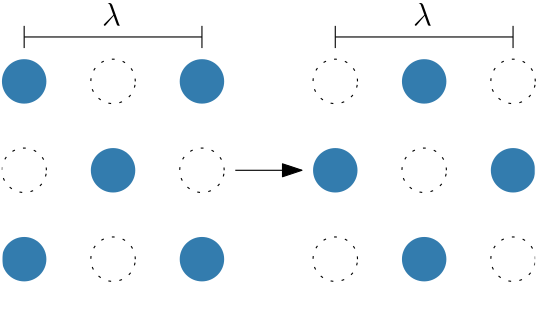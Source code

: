 <?xml version="1.0"?>
<!DOCTYPE ipe SYSTEM "ipe.dtd">
<ipe version="70206" creator="Ipe 7.2.11">
<info created="D:20190503102221" modified="D:20190503120458"/>
<ipestyle name="basic">
<symbol name="arrow/arc(spx)">
<path stroke="sym-stroke" fill="sym-stroke" pen="sym-pen">
0 0 m
-1 0.333 l
-1 -0.333 l
h
</path>
</symbol>
<symbol name="arrow/farc(spx)">
<path stroke="sym-stroke" fill="white" pen="sym-pen">
0 0 m
-1 0.333 l
-1 -0.333 l
h
</path>
</symbol>
<symbol name="arrow/ptarc(spx)">
<path stroke="sym-stroke" fill="sym-stroke" pen="sym-pen">
0 0 m
-1 0.333 l
-0.8 0 l
-1 -0.333 l
h
</path>
</symbol>
<symbol name="arrow/fptarc(spx)">
<path stroke="sym-stroke" fill="white" pen="sym-pen">
0 0 m
-1 0.333 l
-0.8 0 l
-1 -0.333 l
h
</path>
</symbol>
<symbol name="mark/circle(sx)" transformations="translations">
<path fill="sym-stroke">
0.6 0 0 0.6 0 0 e
0.4 0 0 0.4 0 0 e
</path>
</symbol>
<symbol name="mark/disk(sx)" transformations="translations">
<path fill="sym-stroke">
0.6 0 0 0.6 0 0 e
</path>
</symbol>
<symbol name="mark/fdisk(sfx)" transformations="translations">
<group>
<path fill="sym-fill">
0.5 0 0 0.5 0 0 e
</path>
<path fill="sym-stroke" fillrule="eofill">
0.6 0 0 0.6 0 0 e
0.4 0 0 0.4 0 0 e
</path>
</group>
</symbol>
<symbol name="mark/box(sx)" transformations="translations">
<path fill="sym-stroke" fillrule="eofill">
-0.6 -0.6 m
0.6 -0.6 l
0.6 0.6 l
-0.6 0.6 l
h
-0.4 -0.4 m
0.4 -0.4 l
0.4 0.4 l
-0.4 0.4 l
h
</path>
</symbol>
<symbol name="mark/square(sx)" transformations="translations">
<path fill="sym-stroke">
-0.6 -0.6 m
0.6 -0.6 l
0.6 0.6 l
-0.6 0.6 l
h
</path>
</symbol>
<symbol name="mark/fsquare(sfx)" transformations="translations">
<group>
<path fill="sym-fill">
-0.5 -0.5 m
0.5 -0.5 l
0.5 0.5 l
-0.5 0.5 l
h
</path>
<path fill="sym-stroke" fillrule="eofill">
-0.6 -0.6 m
0.6 -0.6 l
0.6 0.6 l
-0.6 0.6 l
h
-0.4 -0.4 m
0.4 -0.4 l
0.4 0.4 l
-0.4 0.4 l
h
</path>
</group>
</symbol>
<symbol name="mark/cross(sx)" transformations="translations">
<group>
<path fill="sym-stroke">
-0.43 -0.57 m
0.57 0.43 l
0.43 0.57 l
-0.57 -0.43 l
h
</path>
<path fill="sym-stroke">
-0.43 0.57 m
0.57 -0.43 l
0.43 -0.57 l
-0.57 0.43 l
h
</path>
</group>
</symbol>
<symbol name="arrow/fnormal(spx)">
<path stroke="sym-stroke" fill="white" pen="sym-pen">
0 0 m
-1 0.333 l
-1 -0.333 l
h
</path>
</symbol>
<symbol name="arrow/pointed(spx)">
<path stroke="sym-stroke" fill="sym-stroke" pen="sym-pen">
0 0 m
-1 0.333 l
-0.8 0 l
-1 -0.333 l
h
</path>
</symbol>
<symbol name="arrow/fpointed(spx)">
<path stroke="sym-stroke" fill="white" pen="sym-pen">
0 0 m
-1 0.333 l
-0.8 0 l
-1 -0.333 l
h
</path>
</symbol>
<symbol name="arrow/linear(spx)">
<path stroke="sym-stroke" pen="sym-pen">
-1 0.333 m
0 0 l
-1 -0.333 l
</path>
</symbol>
<symbol name="arrow/fdouble(spx)">
<path stroke="sym-stroke" fill="white" pen="sym-pen">
0 0 m
-1 0.333 l
-1 -0.333 l
h
-1 0 m
-2 0.333 l
-2 -0.333 l
h
</path>
</symbol>
<symbol name="arrow/double(spx)">
<path stroke="sym-stroke" fill="sym-stroke" pen="sym-pen">
0 0 m
-1 0.333 l
-1 -0.333 l
h
-1 0 m
-2 0.333 l
-2 -0.333 l
h
</path>
</symbol>
<pen name="heavier" value="0.8"/>
<pen name="fat" value="1.2"/>
<pen name="ultrafat" value="2"/>
<symbolsize name="large" value="5"/>
<symbolsize name="small" value="2"/>
<symbolsize name="tiny" value="1.1"/>
<arrowsize name="large" value="10"/>
<arrowsize name="small" value="5"/>
<arrowsize name="tiny" value="3"/>
<color name="red" value="1 0 0"/>
<color name="green" value="0 1 0"/>
<color name="blue" value="0 0 1"/>
<color name="yellow" value="1 1 0"/>
<color name="orange" value="1 0.647 0"/>
<color name="gold" value="1 0.843 0"/>
<color name="purple" value="0.627 0.125 0.941"/>
<color name="gray" value="0.745"/>
<color name="brown" value="0.647 0.165 0.165"/>
<color name="navy" value="0 0 0.502"/>
<color name="pink" value="1 0.753 0.796"/>
<color name="seagreen" value="0.18 0.545 0.341"/>
<color name="turquoise" value="0.251 0.878 0.816"/>
<color name="violet" value="0.933 0.51 0.933"/>
<color name="darkblue" value="0 0 0.545"/>
<color name="darkcyan" value="0 0.545 0.545"/>
<color name="darkgray" value="0.663"/>
<color name="darkgreen" value="0 0.392 0"/>
<color name="darkmagenta" value="0.545 0 0.545"/>
<color name="darkorange" value="1 0.549 0"/>
<color name="darkred" value="0.545 0 0"/>
<color name="lightblue" value="0.678 0.847 0.902"/>
<color name="lightcyan" value="0.878 1 1"/>
<color name="lightgray" value="0.827"/>
<color name="lightgreen" value="0.565 0.933 0.565"/>
<color name="lightyellow" value="1 1 0.878"/>
<dashstyle name="dashed" value="[4] 0"/>
<dashstyle name="dotted" value="[1 3] 0"/>
<dashstyle name="dash dotted" value="[4 2 1 2] 0"/>
<dashstyle name="dash dot dotted" value="[4 2 1 2 1 2] 0"/>
<textsize name="large" value="\large"/>
<textsize name="Large" value="\Large"/>
<textsize name="LARGE" value="\LARGE"/>
<textsize name="huge" value="\huge"/>
<textsize name="Huge" value="\Huge"/>
<textsize name="small" value="\small"/>
<textsize name="footnote" value="\footnotesize"/>
<textsize name="tiny" value="\tiny"/>
<textstyle name="center" begin="\begin{center}" end="\end{center}"/>
<textstyle name="itemize" begin="\begin{itemize}" end="\end{itemize}"/>
<textstyle name="item" begin="\begin{itemize}\item{}" end="\end{itemize}"/>
<gridsize name="4 pts" value="4"/>
<gridsize name="8 pts (~3 mm)" value="8"/>
<gridsize name="16 pts (~6 mm)" value="16"/>
<gridsize name="32 pts (~12 mm)" value="32"/>
<gridsize name="10 pts (~3.5 mm)" value="10"/>
<gridsize name="20 pts (~7 mm)" value="20"/>
<gridsize name="14 pts (~5 mm)" value="14"/>
<gridsize name="28 pts (~10 mm)" value="28"/>
<gridsize name="56 pts (~20 mm)" value="56"/>
<anglesize name="90 deg" value="90"/>
<anglesize name="60 deg" value="60"/>
<anglesize name="45 deg" value="45"/>
<anglesize name="30 deg" value="30"/>
<anglesize name="22.5 deg" value="22.5"/>
<opacity name="10%" value="0.1"/>
<opacity name="30%" value="0.3"/>
<opacity name="50%" value="0.5"/>
<opacity name="75%" value="0.75"/>
<tiling name="falling" angle="-60" step="4" width="1"/>
<tiling name="rising" angle="30" step="4" width="1"/>
</ipestyle>
<page>
<layer name="alpha"/>
<view layers="alpha" active="alpha"/>
<path layer="alpha" matrix="0.5 0 0 0.5 40 376" fill="0.2 0.486 0.682">
16 0 0 16 64 768 e
</path>
<path matrix="0.5 0 0 0.5 72 376" stroke="black" dash="dotted">
16 0 0 16 64 768 e
</path>
<path matrix="0.5 0 0 0.5 104 376" fill="0.2 0.486 0.682">
16 0 0 16 64 768 e
</path>
<path matrix="0.5 0 0 0.5 40 344" stroke="black" dash="dotted">
16 0 0 16 64 768 e
</path>
<path matrix="0.5 0 0 0.5 72 344" fill="0.2 0.486 0.682">
16 0 0 16 64 768 e
</path>
<path matrix="0.5 0 0 0.5 104 344" stroke="black" dash="dotted">
16 0 0 16 64 768 e
</path>
<path matrix="0.5 0 0 0.5 40 312" fill="0.2 0.486 0.682">
16 0 0 16 64 768 e
</path>
<path matrix="0.5 0 0 0.5 72 312" stroke="black" dash="dotted">
16 0 0 16 64 768 e
</path>
<path matrix="0.5 0 0 0.5 104 312" fill="0.2 0.486 0.682">
16 0 0 16 64 768 e
</path>
<path stroke="black">
72 780 m
72 772 l
</path>
<path stroke="black" fill="black">
72 776 m
136 776 l
</path>
<path stroke="black">
136 780 m
136 772 l
</path>
<text matrix="1 0 0 1 4 -4" transformations="translations" pos="96 784" stroke="black" type="label" width="6.828" height="8.302" depth="0" valign="baseline" size="large" style="math">\lambda</text>
<path matrix="1 0 0 1 -4 0" stroke="black" arrow="normal/normal">
152 728 m
176 728 l
</path>
<path matrix="0.5 0 0 0.5 152 376" stroke="0" dash="dotted">
16 0 0 16 64 768 e
</path>
<path matrix="0.5 0 0 0.5 184 376" fill="0.2 0.486 0.682">
16 0 0 16 64 768 e
</path>
<path matrix="0.5 0 0 0.5 216 376" stroke="0" dash="dotted">
16 0 0 16 64 768 e
</path>
<path matrix="0.5 0 0 0.5 152 344" fill="0.2 0.486 0.682">
16 0 0 16 64 768 e
</path>
<path matrix="0.5 0 0 0.5 184 344" stroke="0" dash="dotted">
16 0 0 16 64 768 e
</path>
<path matrix="0.5 0 0 0.5 216 344" fill="0.2 0.486 0.682">
16 0 0 16 64 768 e
</path>
<path matrix="0.5 0 0 0.5 152 312" stroke="0" dash="dotted">
16 0 0 16 64 768 e
</path>
<path matrix="0.5 0 0 0.5 184 312" fill="0.2 0.486 0.682">
16 0 0 16 64 768 e
</path>
<path matrix="0.5 0 0 0.5 216 312" stroke="0" dash="dotted">
16 0 0 16 64 768 e
</path>
<path matrix="1 0 0 1 112 0" stroke="black">
72 780 m
72 772 l
</path>
<path matrix="1 0 0 1 112 0" stroke="black" fill="black">
72 776 m
136 776 l
</path>
<path matrix="1 0 0 1 112 0" stroke="black">
136 780 m
136 772 l
</path>
<text matrix="1 0 0 1 116 -4" transformations="translations" pos="96 784" stroke="black" type="label" width="6.828" height="8.302" depth="0" valign="baseline" size="large" style="math">\lambda</text>
<path matrix="1 0 0 1.11765 0 -88" stroke="1">
64 748 m
64 680 l
256 680 l
256 748 l
h
</path>
</page>
</ipe>

